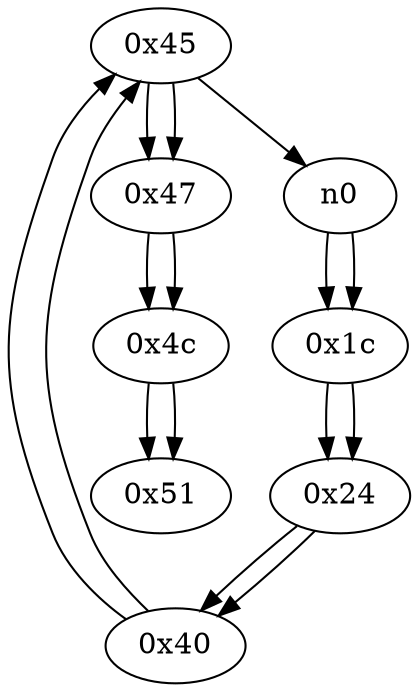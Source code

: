 digraph G{
/* nodes */
/* Start Freq.: 31440 */
/* entry: 0x1c  */
  n1 [label="0x4c"]
  n2 [label="0x1c"]
  n3 [label="0x24"]
  n4 [label="0x40"]
  n5 [label="0x45"]
  n6 [label="0x47"]
  n7 [label="0x51"]
/* edges */
n1 -> n7;
n6 -> n1;
n2 -> n3;
n0 -> n2;
n0 -> n2;
n3 -> n4;
n2 -> n3;
n4 -> n5;
n3 -> n4;
n5 -> n0;
n5 -> n6;
n4 -> n5;
n6 -> n1;
n5 -> n6;
n1 -> n7;
}
